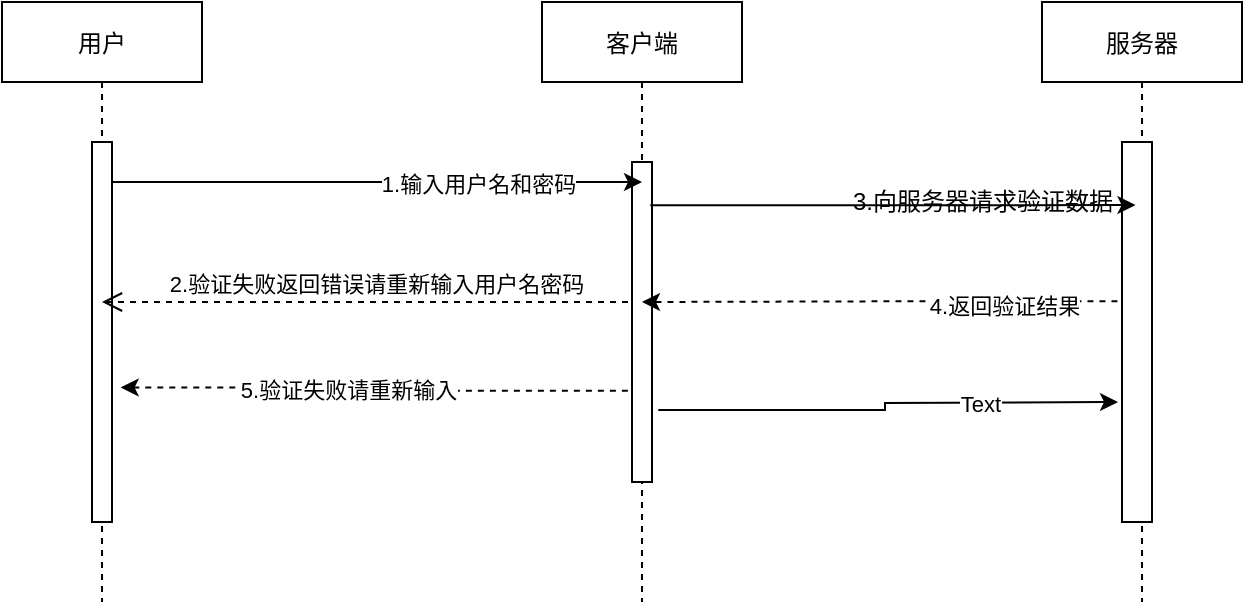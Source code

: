 <mxfile>
    <diagram id="-DT-GxugGusgY3YMAEfE" name="Page-1">
        <mxGraphModel dx="1082" dy="654" grid="1" gridSize="10" guides="1" tooltips="1" connect="1" arrows="1" fold="1" page="1" pageScale="1" pageWidth="827" pageHeight="1169" math="0" shadow="0">
            <root>
                <mxCell id="0"/>
                <mxCell id="1" parent="0"/>
                <mxCell id="2" value="用户" style="shape=umlLifeline;perimeter=lifelinePerimeter;container=1;collapsible=0;recursiveResize=0;rounded=0;shadow=0;strokeWidth=1;" parent="1" vertex="1">
                    <mxGeometry x="20" y="20" width="100" height="300" as="geometry"/>
                </mxCell>
                <mxCell id="3" value="" style="points=[];perimeter=orthogonalPerimeter;rounded=0;shadow=0;strokeWidth=1;" parent="2" vertex="1">
                    <mxGeometry x="45" y="70" width="10" height="190" as="geometry"/>
                </mxCell>
                <mxCell id="6" value="客户端" style="shape=umlLifeline;perimeter=lifelinePerimeter;container=1;collapsible=0;recursiveResize=0;rounded=0;shadow=0;strokeWidth=1;" parent="1" vertex="1">
                    <mxGeometry x="290" y="20" width="100" height="300" as="geometry"/>
                </mxCell>
                <mxCell id="7" value="" style="points=[];perimeter=orthogonalPerimeter;rounded=0;shadow=0;strokeWidth=1;" parent="6" vertex="1">
                    <mxGeometry x="45" y="80" width="10" height="160" as="geometry"/>
                </mxCell>
                <mxCell id="8" value="2.验证失败返回错误请重新输入用户名密码" style="verticalAlign=bottom;endArrow=open;dashed=1;endSize=8;exitX=0;exitY=0.375;shadow=0;strokeWidth=1;rounded=0;edgeStyle=orthogonalEdgeStyle;exitDx=0;exitDy=0;exitPerimeter=0;" parent="1" source="7" target="2" edge="1">
                    <mxGeometry relative="1" as="geometry">
                        <mxPoint x="175" y="176" as="targetPoint"/>
                        <Array as="points">
                            <mxPoint x="335" y="170"/>
                        </Array>
                    </mxGeometry>
                </mxCell>
                <mxCell id="13" value="服务器" style="shape=umlLifeline;perimeter=lifelinePerimeter;container=1;collapsible=0;recursiveResize=0;rounded=0;shadow=0;strokeWidth=1;" vertex="1" parent="1">
                    <mxGeometry x="540" y="20" width="100" height="300" as="geometry"/>
                </mxCell>
                <mxCell id="14" value="" style="points=[];perimeter=orthogonalPerimeter;rounded=0;shadow=0;strokeWidth=1;" vertex="1" parent="13">
                    <mxGeometry x="40" y="70" width="15" height="190" as="geometry"/>
                </mxCell>
                <mxCell id="17" style="edgeStyle=orthogonalEdgeStyle;rounded=0;orthogonalLoop=1;jettySize=auto;html=1;" edge="1" parent="1" source="3">
                    <mxGeometry relative="1" as="geometry">
                        <Array as="points">
                            <mxPoint x="340" y="110"/>
                        </Array>
                        <mxPoint x="340" y="110" as="targetPoint"/>
                    </mxGeometry>
                </mxCell>
                <mxCell id="18" value="1.输入用户名和密码" style="edgeLabel;html=1;align=center;verticalAlign=middle;resizable=0;points=[];" vertex="1" connectable="0" parent="17">
                    <mxGeometry x="0.376" y="-1" relative="1" as="geometry">
                        <mxPoint as="offset"/>
                    </mxGeometry>
                </mxCell>
                <mxCell id="19" style="edgeStyle=orthogonalEdgeStyle;rounded=0;orthogonalLoop=1;jettySize=auto;html=1;exitX=0.914;exitY=0.135;exitDx=0;exitDy=0;exitPerimeter=0;entryX=0.45;entryY=0.166;entryDx=0;entryDy=0;entryPerimeter=0;" edge="1" parent="1" source="7" target="14">
                    <mxGeometry relative="1" as="geometry">
                        <mxPoint x="520" y="122" as="targetPoint"/>
                    </mxGeometry>
                </mxCell>
                <mxCell id="20" value="3.向服务器请求验证数据" style="text;html=1;align=center;verticalAlign=middle;resizable=0;points=[];autosize=1;strokeColor=none;" vertex="1" parent="1">
                    <mxGeometry x="435" y="110" width="150" height="20" as="geometry"/>
                </mxCell>
                <mxCell id="23" style="edgeStyle=orthogonalEdgeStyle;rounded=0;orthogonalLoop=1;jettySize=auto;html=1;exitX=-0.151;exitY=0.419;exitDx=0;exitDy=0;exitPerimeter=0;dashed=1;" edge="1" parent="1" source="14" target="6">
                    <mxGeometry relative="1" as="geometry"/>
                </mxCell>
                <mxCell id="25" value="4.返回验证结果" style="edgeLabel;html=1;align=center;verticalAlign=middle;resizable=0;points=[];" vertex="1" connectable="0" parent="23">
                    <mxGeometry x="-0.341" y="3" relative="1" as="geometry">
                        <mxPoint x="22" y="-1" as="offset"/>
                    </mxGeometry>
                </mxCell>
                <mxCell id="26" style="edgeStyle=orthogonalEdgeStyle;rounded=0;orthogonalLoop=1;jettySize=auto;html=1;dashed=1;exitX=-0.206;exitY=0.715;exitDx=0;exitDy=0;exitPerimeter=0;entryX=1.434;entryY=0.646;entryDx=0;entryDy=0;entryPerimeter=0;" edge="1" parent="1" source="7" target="3">
                    <mxGeometry relative="1" as="geometry">
                        <mxPoint x="70" y="185" as="targetPoint"/>
                    </mxGeometry>
                </mxCell>
                <mxCell id="27" value="5.验证失败请重新输入" style="edgeLabel;html=1;align=center;verticalAlign=middle;resizable=0;points=[];" vertex="1" connectable="0" parent="26">
                    <mxGeometry x="0.107" y="1" relative="1" as="geometry">
                        <mxPoint as="offset"/>
                    </mxGeometry>
                </mxCell>
                <mxCell id="28" style="edgeStyle=orthogonalEdgeStyle;rounded=0;orthogonalLoop=1;jettySize=auto;html=1;exitX=1.314;exitY=0.775;exitDx=0;exitDy=0;exitPerimeter=0;" edge="1" parent="1" source="7">
                    <mxGeometry relative="1" as="geometry">
                        <mxPoint x="578" y="220" as="targetPoint"/>
                    </mxGeometry>
                </mxCell>
                <mxCell id="29" value="Text" style="edgeLabel;html=1;align=center;verticalAlign=middle;resizable=0;points=[];" vertex="1" connectable="0" parent="28">
                    <mxGeometry x="0.411" relative="1" as="geometry">
                        <mxPoint as="offset"/>
                    </mxGeometry>
                </mxCell>
            </root>
        </mxGraphModel>
    </diagram>
</mxfile>
